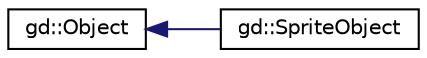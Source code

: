 digraph "Graphical Class Hierarchy"
{
  edge [fontname="Helvetica",fontsize="10",labelfontname="Helvetica",labelfontsize="10"];
  node [fontname="Helvetica",fontsize="10",shape=record];
  rankdir="LR";
  Node1 [label="gd::Object",height=0.2,width=0.4,color="black", fillcolor="white", style="filled",URL="$classgd_1_1_object.html",tooltip="Base class used to represent an object of a platform. "];
  Node1 -> Node2 [dir="back",color="midnightblue",fontsize="10",style="solid",fontname="Helvetica"];
  Node2 [label="gd::SpriteObject",height=0.2,width=0.4,color="black", fillcolor="white", style="filled",URL="$classgd_1_1_sprite_object.html",tooltip="Standard sprite object for extensions that implements the standard SpriteExtension (see gd::BuiltinEx..."];
}
